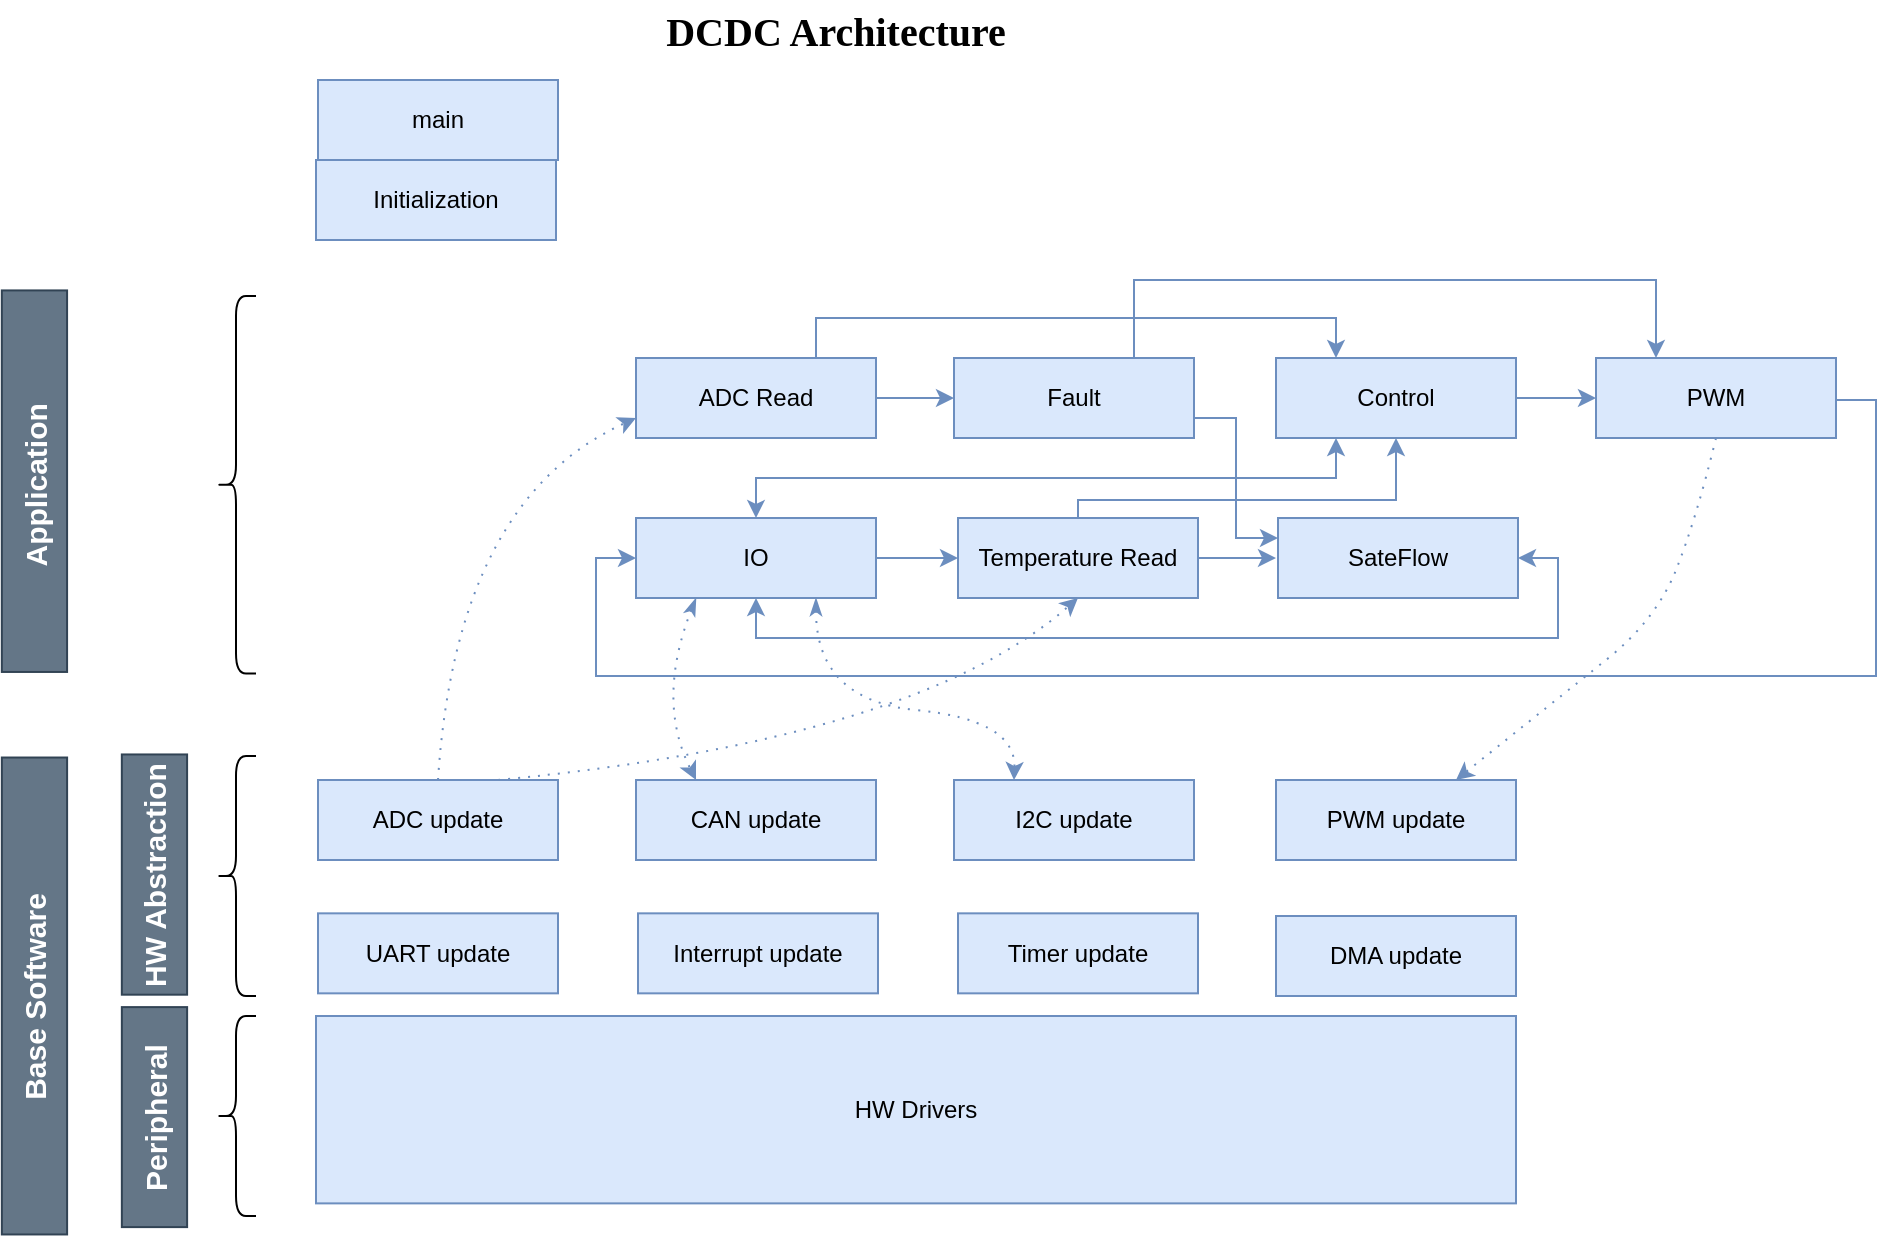 <mxfile version="28.2.8" pages="3">
  <diagram name="SystemArchitecture" id="zD8spriSL8IB__r1vqjs">
    <mxGraphModel dx="1426" dy="743" grid="1" gridSize="10" guides="1" tooltips="1" connect="1" arrows="1" fold="1" page="1" pageScale="1" pageWidth="1169" pageHeight="1654" math="0" shadow="0">
      <root>
        <mxCell id="0" />
        <mxCell id="1" parent="0" />
        <mxCell id="E9hxgc0Kf8g65JKNGGpH-1" value="" style="group" parent="1" vertex="1" connectable="0">
          <mxGeometry x="162.91" y="80" width="937.09" height="617.23" as="geometry" />
        </mxCell>
        <mxCell id="--Kc1-u7imaK9N0Lt6Lz-3" value="DCDC Architecture" style="text;html=1;whiteSpace=wrap;align=center;verticalAlign=middle;rounded=0;fontStyle=1;fontSize=20;fontFamily=Verdana;" parent="E9hxgc0Kf8g65JKNGGpH-1" vertex="1">
          <mxGeometry x="197.09" width="440" height="30" as="geometry" />
        </mxCell>
        <mxCell id="--Kc1-u7imaK9N0Lt6Lz-8" value="Application&amp;nbsp;" style="text;html=1;whiteSpace=wrap;strokeColor=#314354;fillColor=light-dark(#647687, #171717);align=center;verticalAlign=middle;rounded=0;fontStyle=1;fontColor=light-dark(#ffffff, #ede9e9);fontSize=15;rotation=-90;" parent="E9hxgc0Kf8g65JKNGGpH-1" vertex="1">
          <mxGeometry x="-79.07" y="224.28" width="190.77" height="32.63" as="geometry" />
        </mxCell>
        <mxCell id="yyZL4FL2MjjgsQrEpS_3-6" value="Initialization" style="whiteSpace=wrap;html=1;fillColor=#dae8fc;strokeColor=#6c8ebf;" parent="E9hxgc0Kf8g65JKNGGpH-1" vertex="1">
          <mxGeometry x="157.09" y="80" width="120" height="40" as="geometry" />
        </mxCell>
        <mxCell id="yyZL4FL2MjjgsQrEpS_3-31" value="Base Software" style="text;html=1;whiteSpace=wrap;strokeColor=#314354;fillColor=light-dark(#647687, #171717);align=center;verticalAlign=middle;rounded=0;fontStyle=1;fontColor=light-dark(#ffffff, #ede9e9);fontSize=15;rotation=-90;" parent="E9hxgc0Kf8g65JKNGGpH-1" vertex="1">
          <mxGeometry x="-102.91" y="481.68" width="238.47" height="32.63" as="geometry" />
        </mxCell>
        <mxCell id="yyZL4FL2MjjgsQrEpS_3-32" value="PWM update" style="whiteSpace=wrap;html=1;fillColor=#dae8fc;strokeColor=#6c8ebf;" parent="E9hxgc0Kf8g65JKNGGpH-1" vertex="1">
          <mxGeometry x="637.09" y="390" width="120" height="40" as="geometry" />
        </mxCell>
        <mxCell id="yyZL4FL2MjjgsQrEpS_3-33" value="ADC update" style="whiteSpace=wrap;html=1;fillColor=#dae8fc;strokeColor=#6c8ebf;" parent="E9hxgc0Kf8g65JKNGGpH-1" vertex="1">
          <mxGeometry x="158.09" y="390" width="120" height="40" as="geometry" />
        </mxCell>
        <mxCell id="yyZL4FL2MjjgsQrEpS_3-35" value="I2C update" style="whiteSpace=wrap;html=1;fillColor=#dae8fc;strokeColor=#6c8ebf;" parent="E9hxgc0Kf8g65JKNGGpH-1" vertex="1">
          <mxGeometry x="476.09" y="390" width="120" height="40" as="geometry" />
        </mxCell>
        <mxCell id="yyZL4FL2MjjgsQrEpS_3-38" value="HW Abstraction" style="text;html=1;whiteSpace=wrap;strokeColor=#314354;fillColor=light-dark(#647687, #171717);align=center;verticalAlign=middle;rounded=0;fontStyle=1;fontColor=light-dark(#ffffff, #ede9e9);fontSize=15;rotation=-90;" parent="E9hxgc0Kf8g65JKNGGpH-1" vertex="1">
          <mxGeometry x="16.26" y="420.97" width="120.12" height="32.63" as="geometry" />
        </mxCell>
        <mxCell id="yyZL4FL2MjjgsQrEpS_3-39" value="Peripheral" style="text;html=1;whiteSpace=wrap;strokeColor=#314354;fillColor=light-dark(#647687, #171717);align=center;verticalAlign=middle;rounded=0;fontStyle=1;fontColor=light-dark(#ffffff, #ede9e9);fontSize=15;rotation=-90;" parent="E9hxgc0Kf8g65JKNGGpH-1" vertex="1">
          <mxGeometry x="21.33" y="542.24" width="110" height="32.63" as="geometry" />
        </mxCell>
        <mxCell id="yyZL4FL2MjjgsQrEpS_3-40" value="UART update" style="whiteSpace=wrap;html=1;fillColor=#dae8fc;strokeColor=#6c8ebf;" parent="E9hxgc0Kf8g65JKNGGpH-1" vertex="1">
          <mxGeometry x="158.09" y="456.67" width="120" height="40" as="geometry" />
        </mxCell>
        <mxCell id="yyZL4FL2MjjgsQrEpS_3-42" value="" style="curved=1;endArrow=classic;html=1;rounded=0;entryX=0;entryY=0.75;entryDx=0;entryDy=0;exitX=0.5;exitY=0;exitDx=0;exitDy=0;dashed=1;dashPattern=1 4;fillColor=#dae8fc;strokeColor=#6c8ebf;" parent="E9hxgc0Kf8g65JKNGGpH-1" source="yyZL4FL2MjjgsQrEpS_3-33" target="yyZL4FL2MjjgsQrEpS_3-7" edge="1">
          <mxGeometry width="50" height="50" relative="1" as="geometry">
            <mxPoint x="357.09" y="448" as="sourcePoint" />
            <mxPoint x="407.09" y="398" as="targetPoint" />
            <Array as="points">
              <mxPoint x="227.09" y="250" />
            </Array>
          </mxGeometry>
        </mxCell>
        <mxCell id="yyZL4FL2MjjgsQrEpS_3-44" value="Interrupt update" style="whiteSpace=wrap;html=1;fillColor=#dae8fc;strokeColor=#6c8ebf;" parent="E9hxgc0Kf8g65JKNGGpH-1" vertex="1">
          <mxGeometry x="318.09" y="456.67" width="120" height="40" as="geometry" />
        </mxCell>
        <mxCell id="yyZL4FL2MjjgsQrEpS_3-45" value="Timer update" style="whiteSpace=wrap;html=1;fillColor=#dae8fc;strokeColor=#6c8ebf;" parent="E9hxgc0Kf8g65JKNGGpH-1" vertex="1">
          <mxGeometry x="478.09" y="456.67" width="120" height="40" as="geometry" />
        </mxCell>
        <mxCell id="yyZL4FL2MjjgsQrEpS_3-46" value="DMA update" style="whiteSpace=wrap;html=1;fillColor=#dae8fc;strokeColor=#6c8ebf;" parent="E9hxgc0Kf8g65JKNGGpH-1" vertex="1">
          <mxGeometry x="637.09" y="458" width="120" height="40" as="geometry" />
        </mxCell>
        <mxCell id="yyZL4FL2MjjgsQrEpS_3-47" value="" style="shape=curlyBracket;whiteSpace=wrap;html=1;rounded=1;labelPosition=left;verticalLabelPosition=middle;align=right;verticalAlign=middle;" parent="E9hxgc0Kf8g65JKNGGpH-1" vertex="1">
          <mxGeometry x="107.09" y="148" width="20" height="188.75" as="geometry" />
        </mxCell>
        <mxCell id="yyZL4FL2MjjgsQrEpS_3-48" value="" style="shape=curlyBracket;whiteSpace=wrap;html=1;rounded=1;labelPosition=left;verticalLabelPosition=middle;align=right;verticalAlign=middle;" parent="E9hxgc0Kf8g65JKNGGpH-1" vertex="1">
          <mxGeometry x="107.09" y="378" width="20" height="120" as="geometry" />
        </mxCell>
        <mxCell id="yyZL4FL2MjjgsQrEpS_3-49" value="" style="shape=curlyBracket;whiteSpace=wrap;html=1;rounded=1;labelPosition=left;verticalLabelPosition=middle;align=right;verticalAlign=middle;" parent="E9hxgc0Kf8g65JKNGGpH-1" vertex="1">
          <mxGeometry x="107.09" y="508" width="20" height="100" as="geometry" />
        </mxCell>
        <mxCell id="yyZL4FL2MjjgsQrEpS_3-50" value="HW Drivers" style="whiteSpace=wrap;html=1;fillColor=#dae8fc;strokeColor=#6c8ebf;" parent="E9hxgc0Kf8g65JKNGGpH-1" vertex="1">
          <mxGeometry x="157.09" y="508" width="600" height="93.69" as="geometry" />
        </mxCell>
        <mxCell id="yyZL4FL2MjjgsQrEpS_3-60" value="" style="curved=1;endArrow=classic;html=1;rounded=0;entryX=0.75;entryY=0;entryDx=0;entryDy=0;exitX=0.5;exitY=1;exitDx=0;exitDy=0;dashed=1;dashPattern=1 4;fillColor=#dae8fc;strokeColor=#6c8ebf;" parent="E9hxgc0Kf8g65JKNGGpH-1" source="yyZL4FL2MjjgsQrEpS_3-12" target="yyZL4FL2MjjgsQrEpS_3-32" edge="1">
          <mxGeometry width="50" height="50" relative="1" as="geometry">
            <mxPoint x="327.09" y="439" as="sourcePoint" />
            <mxPoint x="327.09" y="270" as="targetPoint" />
            <Array as="points">
              <mxPoint x="847.09" y="260" />
              <mxPoint x="827.09" y="310" />
              <mxPoint x="777.09" y="350" />
            </Array>
          </mxGeometry>
        </mxCell>
        <mxCell id="yyZL4FL2MjjgsQrEpS_3-34" value="CAN update" style="whiteSpace=wrap;html=1;fillColor=#dae8fc;strokeColor=#6c8ebf;" parent="E9hxgc0Kf8g65JKNGGpH-1" vertex="1">
          <mxGeometry x="317.09" y="390" width="120" height="40" as="geometry" />
        </mxCell>
        <mxCell id="yyZL4FL2MjjgsQrEpS_3-62" value="" style="curved=1;endArrow=classic;html=1;rounded=0;entryX=0.5;entryY=1;entryDx=0;entryDy=0;exitX=0.75;exitY=0;exitDx=0;exitDy=0;dashed=1;dashPattern=1 4;fillColor=#dae8fc;strokeColor=#6c8ebf;" parent="E9hxgc0Kf8g65JKNGGpH-1" source="yyZL4FL2MjjgsQrEpS_3-33" target="yyZL4FL2MjjgsQrEpS_3-8" edge="1">
          <mxGeometry width="50" height="50" relative="1" as="geometry">
            <mxPoint x="237.09" y="481" as="sourcePoint" />
            <mxPoint x="336.09" y="300" as="targetPoint" />
            <Array as="points">
              <mxPoint x="457.09" y="370" />
            </Array>
          </mxGeometry>
        </mxCell>
        <mxCell id="yyZL4FL2MjjgsQrEpS_3-63" value="" style="curved=1;endArrow=classic;html=1;rounded=0;entryX=0.25;entryY=0;entryDx=0;entryDy=0;exitX=0.25;exitY=1;exitDx=0;exitDy=0;dashPattern=1 4;fillColor=#dae8fc;strokeColor=#6c8ebf;startArrow=classicThin;startFill=1;dashed=1;" parent="E9hxgc0Kf8g65JKNGGpH-1" source="yyZL4FL2MjjgsQrEpS_3-15" target="yyZL4FL2MjjgsQrEpS_3-34" edge="1">
          <mxGeometry width="50" height="50" relative="1" as="geometry">
            <mxPoint x="507.09" y="471" as="sourcePoint" />
            <mxPoint x="797.09" y="380" as="targetPoint" />
            <Array as="points">
              <mxPoint x="327.09" y="350" />
            </Array>
          </mxGeometry>
        </mxCell>
        <mxCell id="yyZL4FL2MjjgsQrEpS_3-65" value="" style="curved=1;endArrow=classic;html=1;rounded=0;entryX=0.25;entryY=0;entryDx=0;entryDy=0;exitX=0.75;exitY=1;exitDx=0;exitDy=0;dashPattern=1 4;fillColor=#dae8fc;strokeColor=#6c8ebf;startArrow=classicThin;startFill=1;dashed=1;" parent="E9hxgc0Kf8g65JKNGGpH-1" source="yyZL4FL2MjjgsQrEpS_3-15" target="yyZL4FL2MjjgsQrEpS_3-35" edge="1">
          <mxGeometry width="50" height="50" relative="1" as="geometry">
            <mxPoint x="357.09" y="350" as="sourcePoint" />
            <mxPoint x="357.09" y="441" as="targetPoint" />
            <Array as="points">
              <mxPoint x="407.09" y="350" />
              <mxPoint x="507.09" y="360" />
            </Array>
          </mxGeometry>
        </mxCell>
        <mxCell id="E9hxgc0Kf8g65JKNGGpH-2" value="" style="group" parent="E9hxgc0Kf8g65JKNGGpH-1" vertex="1" connectable="0">
          <mxGeometry x="157.09" y="140" width="780" height="198" as="geometry" />
        </mxCell>
        <mxCell id="yyZL4FL2MjjgsQrEpS_3-20" style="edgeStyle=orthogonalEdgeStyle;rounded=0;orthogonalLoop=1;jettySize=auto;html=1;exitX=1;exitY=0.5;exitDx=0;exitDy=0;entryX=0;entryY=0.5;entryDx=0;entryDy=0;fillColor=#dae8fc;strokeColor=#6c8ebf;" parent="E9hxgc0Kf8g65JKNGGpH-2" source="yyZL4FL2MjjgsQrEpS_3-7" target="yyZL4FL2MjjgsQrEpS_3-9" edge="1">
          <mxGeometry relative="1" as="geometry" />
        </mxCell>
        <mxCell id="yyZL4FL2MjjgsQrEpS_3-7" value="ADC Read" style="whiteSpace=wrap;html=1;fillColor=#dae8fc;strokeColor=#6c8ebf;" parent="E9hxgc0Kf8g65JKNGGpH-2" vertex="1">
          <mxGeometry x="160" y="39" width="120" height="40" as="geometry" />
        </mxCell>
        <mxCell id="yyZL4FL2MjjgsQrEpS_3-26" style="edgeStyle=orthogonalEdgeStyle;rounded=0;orthogonalLoop=1;jettySize=auto;html=1;exitX=1;exitY=0.5;exitDx=0;exitDy=0;fillColor=#dae8fc;strokeColor=#6c8ebf;" parent="E9hxgc0Kf8g65JKNGGpH-2" source="yyZL4FL2MjjgsQrEpS_3-8" edge="1">
          <mxGeometry relative="1" as="geometry">
            <mxPoint x="480.0" y="139.471" as="targetPoint" />
          </mxGeometry>
        </mxCell>
        <mxCell id="yyZL4FL2MjjgsQrEpS_3-58" style="edgeStyle=orthogonalEdgeStyle;rounded=0;orthogonalLoop=1;jettySize=auto;html=1;exitX=0.5;exitY=0;exitDx=0;exitDy=0;entryX=0.5;entryY=1;entryDx=0;entryDy=0;fillColor=#dae8fc;strokeColor=#6c8ebf;" parent="E9hxgc0Kf8g65JKNGGpH-2" source="yyZL4FL2MjjgsQrEpS_3-8" target="yyZL4FL2MjjgsQrEpS_3-11" edge="1">
          <mxGeometry relative="1" as="geometry">
            <Array as="points">
              <mxPoint x="381.0" y="110" />
              <mxPoint x="540" y="110" />
            </Array>
          </mxGeometry>
        </mxCell>
        <mxCell id="yyZL4FL2MjjgsQrEpS_3-8" value="Temperature Read" style="whiteSpace=wrap;html=1;fillColor=#dae8fc;strokeColor=#6c8ebf;" parent="E9hxgc0Kf8g65JKNGGpH-2" vertex="1">
          <mxGeometry x="321" y="119" width="120" height="40" as="geometry" />
        </mxCell>
        <mxCell id="yyZL4FL2MjjgsQrEpS_3-43" style="edgeStyle=orthogonalEdgeStyle;rounded=0;orthogonalLoop=1;jettySize=auto;html=1;exitX=1;exitY=0.75;exitDx=0;exitDy=0;entryX=0;entryY=0.25;entryDx=0;entryDy=0;fillColor=#dae8fc;strokeColor=#6c8ebf;" parent="E9hxgc0Kf8g65JKNGGpH-2" source="yyZL4FL2MjjgsQrEpS_3-9" target="yyZL4FL2MjjgsQrEpS_3-10" edge="1">
          <mxGeometry relative="1" as="geometry" />
        </mxCell>
        <mxCell id="yyZL4FL2MjjgsQrEpS_3-9" value="Fault" style="whiteSpace=wrap;html=1;fillColor=#dae8fc;strokeColor=#6c8ebf;" parent="E9hxgc0Kf8g65JKNGGpH-2" vertex="1">
          <mxGeometry x="319" y="39" width="120" height="40" as="geometry" />
        </mxCell>
        <mxCell id="yyZL4FL2MjjgsQrEpS_3-27" style="edgeStyle=orthogonalEdgeStyle;rounded=0;orthogonalLoop=1;jettySize=auto;html=1;exitX=1;exitY=0.5;exitDx=0;exitDy=0;entryX=0.5;entryY=1;entryDx=0;entryDy=0;fillColor=#dae8fc;strokeColor=#6c8ebf;startArrow=classic;startFill=1;" parent="E9hxgc0Kf8g65JKNGGpH-2" source="yyZL4FL2MjjgsQrEpS_3-10" target="yyZL4FL2MjjgsQrEpS_3-15" edge="1">
          <mxGeometry relative="1" as="geometry" />
        </mxCell>
        <mxCell id="yyZL4FL2MjjgsQrEpS_3-10" value="SateFlow" style="whiteSpace=wrap;html=1;fillColor=#dae8fc;strokeColor=#6c8ebf;" parent="E9hxgc0Kf8g65JKNGGpH-2" vertex="1">
          <mxGeometry x="481.0" y="119" width="120" height="40" as="geometry" />
        </mxCell>
        <mxCell id="yyZL4FL2MjjgsQrEpS_3-22" style="edgeStyle=orthogonalEdgeStyle;rounded=0;orthogonalLoop=1;jettySize=auto;html=1;exitX=1;exitY=0.5;exitDx=0;exitDy=0;entryX=0;entryY=0.5;entryDx=0;entryDy=0;fillColor=#dae8fc;strokeColor=#6c8ebf;" parent="E9hxgc0Kf8g65JKNGGpH-2" source="yyZL4FL2MjjgsQrEpS_3-11" target="yyZL4FL2MjjgsQrEpS_3-12" edge="1">
          <mxGeometry relative="1" as="geometry" />
        </mxCell>
        <mxCell id="yyZL4FL2MjjgsQrEpS_3-11" value="Control" style="whiteSpace=wrap;html=1;fillColor=#dae8fc;strokeColor=#6c8ebf;" parent="E9hxgc0Kf8g65JKNGGpH-2" vertex="1">
          <mxGeometry x="480.0" y="39" width="120" height="40" as="geometry" />
        </mxCell>
        <mxCell id="yyZL4FL2MjjgsQrEpS_3-24" style="edgeStyle=orthogonalEdgeStyle;rounded=0;orthogonalLoop=1;jettySize=auto;html=1;exitX=1;exitY=0.5;exitDx=0;exitDy=0;entryX=0;entryY=0.5;entryDx=0;entryDy=0;fillColor=#dae8fc;strokeColor=#6c8ebf;" parent="E9hxgc0Kf8g65JKNGGpH-2" source="yyZL4FL2MjjgsQrEpS_3-12" target="yyZL4FL2MjjgsQrEpS_3-15" edge="1">
          <mxGeometry relative="1" as="geometry">
            <Array as="points">
              <mxPoint x="780" y="60" />
              <mxPoint x="780" y="198" />
              <mxPoint x="140" y="198" />
              <mxPoint x="140" y="139" />
            </Array>
          </mxGeometry>
        </mxCell>
        <mxCell id="yyZL4FL2MjjgsQrEpS_3-12" value="PWM" style="whiteSpace=wrap;html=1;fillColor=#dae8fc;strokeColor=#6c8ebf;" parent="E9hxgc0Kf8g65JKNGGpH-2" vertex="1">
          <mxGeometry x="640" y="39" width="120" height="40" as="geometry" />
        </mxCell>
        <mxCell id="yyZL4FL2MjjgsQrEpS_3-25" style="edgeStyle=orthogonalEdgeStyle;rounded=0;orthogonalLoop=1;jettySize=auto;html=1;exitX=1;exitY=0.5;exitDx=0;exitDy=0;entryX=0;entryY=0.5;entryDx=0;entryDy=0;fillColor=#dae8fc;strokeColor=#6c8ebf;" parent="E9hxgc0Kf8g65JKNGGpH-2" source="yyZL4FL2MjjgsQrEpS_3-15" target="yyZL4FL2MjjgsQrEpS_3-8" edge="1">
          <mxGeometry relative="1" as="geometry" />
        </mxCell>
        <mxCell id="yyZL4FL2MjjgsQrEpS_3-59" style="edgeStyle=orthogonalEdgeStyle;rounded=0;orthogonalLoop=1;jettySize=auto;html=1;exitX=0.5;exitY=0;exitDx=0;exitDy=0;entryX=0.25;entryY=1;entryDx=0;entryDy=0;fillColor=#dae8fc;strokeColor=#6c8ebf;startArrow=classic;startFill=1;" parent="E9hxgc0Kf8g65JKNGGpH-2" source="yyZL4FL2MjjgsQrEpS_3-15" target="yyZL4FL2MjjgsQrEpS_3-11" edge="1">
          <mxGeometry relative="1" as="geometry" />
        </mxCell>
        <mxCell id="yyZL4FL2MjjgsQrEpS_3-15" value="IO" style="whiteSpace=wrap;html=1;fillColor=#dae8fc;strokeColor=#6c8ebf;" parent="E9hxgc0Kf8g65JKNGGpH-2" vertex="1">
          <mxGeometry x="160" y="119" width="120" height="40" as="geometry" />
        </mxCell>
        <mxCell id="yyZL4FL2MjjgsQrEpS_3-68" style="edgeStyle=orthogonalEdgeStyle;rounded=0;orthogonalLoop=1;jettySize=auto;html=1;exitX=0.75;exitY=0;exitDx=0;exitDy=0;entryX=0.25;entryY=0;entryDx=0;entryDy=0;fillColor=#dae8fc;strokeColor=#6c8ebf;" parent="E9hxgc0Kf8g65JKNGGpH-2" source="yyZL4FL2MjjgsQrEpS_3-7" target="yyZL4FL2MjjgsQrEpS_3-11" edge="1">
          <mxGeometry relative="1" as="geometry">
            <mxPoint x="320" y="20" as="sourcePoint" />
            <mxPoint x="359.0" y="20" as="targetPoint" />
          </mxGeometry>
        </mxCell>
        <mxCell id="yyZL4FL2MjjgsQrEpS_3-70" style="edgeStyle=orthogonalEdgeStyle;rounded=0;orthogonalLoop=1;jettySize=auto;html=1;exitX=0.75;exitY=0;exitDx=0;exitDy=0;entryX=0.25;entryY=0;entryDx=0;entryDy=0;fillColor=#dae8fc;strokeColor=#6c8ebf;" parent="E9hxgc0Kf8g65JKNGGpH-2" source="yyZL4FL2MjjgsQrEpS_3-9" target="yyZL4FL2MjjgsQrEpS_3-12" edge="1">
          <mxGeometry relative="1" as="geometry">
            <mxPoint x="450.0" y="10" as="sourcePoint" />
            <mxPoint x="710" y="10" as="targetPoint" />
            <Array as="points">
              <mxPoint x="409.0" />
              <mxPoint x="670" />
            </Array>
          </mxGeometry>
        </mxCell>
        <mxCell id="yyZL4FL2MjjgsQrEpS_3-5" value="main" style="whiteSpace=wrap;html=1;fillColor=#dae8fc;strokeColor=#6c8ebf;" parent="E9hxgc0Kf8g65JKNGGpH-1" vertex="1">
          <mxGeometry x="158.09" y="40" width="120" height="40" as="geometry" />
        </mxCell>
      </root>
    </mxGraphModel>
  </diagram>
  <diagram name="Sequence_Diagram" id="flMlU_9UO6tvpNuWzusJ">
    <mxGraphModel dx="1188" dy="619" grid="1" gridSize="10" guides="1" tooltips="1" connect="1" arrows="1" fold="1" page="1" pageScale="1" pageWidth="1169" pageHeight="1654" math="0" shadow="0">
      <root>
        <mxCell id="FXYeFuNl3OhAtjeP8-v4-0" />
        <mxCell id="FXYeFuNl3OhAtjeP8-v4-1" parent="FXYeFuNl3OhAtjeP8-v4-0" />
        <mxCell id="FXYeFuNl3OhAtjeP8-v4-2" value="DCDC Sequence Diagram" style="text;html=1;whiteSpace=wrap;align=center;verticalAlign=middle;rounded=0;fontStyle=1;fontSize=20;fontFamily=Verdana;" parent="FXYeFuNl3OhAtjeP8-v4-1" vertex="1">
          <mxGeometry x="350" y="90" width="440" height="30" as="geometry" />
        </mxCell>
        <mxCell id="ZxTUHdGG_rWWv10iBe_O-0" value="ADC ISR" style="shape=umlLifeline;perimeter=lifelinePerimeter;whiteSpace=wrap;html=1;container=1;dropTarget=0;collapsible=0;recursiveResize=0;outlineConnect=0;portConstraint=eastwest;newEdgeStyle={&quot;curved&quot;:0,&quot;rounded&quot;:0};" parent="FXYeFuNl3OhAtjeP8-v4-1" vertex="1">
          <mxGeometry x="440" y="150" width="120" height="300" as="geometry" />
        </mxCell>
        <mxCell id="ZxTUHdGG_rWWv10iBe_O-1" value="" style="html=1;points=[[0,0,0,0,5],[0,1,0,0,-5],[1,0,0,0,5],[1,1,0,0,-5]];perimeter=orthogonalPerimeter;outlineConnect=0;targetShapes=umlLifeline;portConstraint=eastwest;newEdgeStyle={&quot;curved&quot;:0,&quot;rounded&quot;:0};" parent="ZxTUHdGG_rWWv10iBe_O-0" vertex="1">
          <mxGeometry x="55" y="60" width="10" height="110" as="geometry" />
        </mxCell>
        <mxCell id="CC0CITAcYaYVouA5KLZA-4" value="PWM Hw" style="shape=umlLifeline;perimeter=lifelinePerimeter;whiteSpace=wrap;html=1;container=1;dropTarget=0;collapsible=0;recursiveResize=0;outlineConnect=0;portConstraint=eastwest;newEdgeStyle={&quot;curved&quot;:0,&quot;rounded&quot;:0};" parent="FXYeFuNl3OhAtjeP8-v4-1" vertex="1">
          <mxGeometry x="761.83" y="150" width="118.17" height="300" as="geometry" />
        </mxCell>
        <mxCell id="CC0CITAcYaYVouA5KLZA-5" value="" style="html=1;points=[[0,0,0,0,5],[0,1,0,0,-5],[1,0,0,0,5],[1,1,0,0,-5]];perimeter=orthogonalPerimeter;outlineConnect=0;targetShapes=umlLifeline;portConstraint=eastwest;newEdgeStyle={&quot;curved&quot;:0,&quot;rounded&quot;:0};" parent="CC0CITAcYaYVouA5KLZA-4" vertex="1">
          <mxGeometry x="54.09" y="60" width="10" height="180" as="geometry" />
        </mxCell>
        <mxCell id="CC0CITAcYaYVouA5KLZA-19" value="Main" style="shape=umlLifeline;perimeter=lifelinePerimeter;whiteSpace=wrap;html=1;container=1;dropTarget=0;collapsible=0;recursiveResize=0;outlineConnect=0;portConstraint=eastwest;newEdgeStyle={&quot;curved&quot;:0,&quot;rounded&quot;:0};" parent="FXYeFuNl3OhAtjeP8-v4-1" vertex="1">
          <mxGeometry x="280" y="150" width="120" height="300" as="geometry" />
        </mxCell>
        <mxCell id="CC0CITAcYaYVouA5KLZA-20" value="Init" style="html=1;points=[[0,0,0,0,5],[0,1,0,0,-5],[1,0,0,0,5],[1,1,0,0,-5]];perimeter=orthogonalPerimeter;outlineConnect=0;targetShapes=umlLifeline;portConstraint=eastwest;newEdgeStyle={&quot;curved&quot;:0,&quot;rounded&quot;:0};horizontal=0;" parent="CC0CITAcYaYVouA5KLZA-19" vertex="1">
          <mxGeometry x="30" y="60" width="60" height="80" as="geometry" />
        </mxCell>
        <mxCell id="KyPUuEgOpZWKgeXutCyd-3" value="Application" style="html=1;points=[[0,0,0,0,5],[0,1,0,0,-5],[1,0,0,0,5],[1,1,0,0,-5]];perimeter=orthogonalPerimeter;outlineConnect=0;targetShapes=umlLifeline;portConstraint=eastwest;newEdgeStyle={&quot;curved&quot;:0,&quot;rounded&quot;:0};horizontal=0;" vertex="1" parent="CC0CITAcYaYVouA5KLZA-19">
          <mxGeometry x="30" y="160" width="60" height="80" as="geometry" />
        </mxCell>
        <mxCell id="CC0CITAcYaYVouA5KLZA-21" style="edgeStyle=orthogonalEdgeStyle;rounded=0;orthogonalLoop=1;jettySize=auto;html=1;curved=0;exitX=0;exitY=1;exitDx=0;exitDy=-5;exitPerimeter=0;entryX=1;entryY=1;entryDx=0;entryDy=-5;entryPerimeter=0;" parent="FXYeFuNl3OhAtjeP8-v4-1" source="KyPUuEgOpZWKgeXutCyd-2" target="ZxTUHdGG_rWWv10iBe_O-1" edge="1">
          <mxGeometry relative="1" as="geometry">
            <mxPoint x="505" y="310" as="targetPoint" />
            <mxPoint x="490" y="210" as="sourcePoint" />
            <Array as="points" />
          </mxGeometry>
        </mxCell>
        <mxCell id="CC0CITAcYaYVouA5KLZA-22" value="ADC EOC" style="edgeLabel;html=1;align=center;verticalAlign=middle;resizable=0;points=[];" parent="CC0CITAcYaYVouA5KLZA-21" vertex="1" connectable="0">
          <mxGeometry x="-0.087" y="1" relative="1" as="geometry">
            <mxPoint y="14" as="offset" />
          </mxGeometry>
        </mxCell>
        <mxCell id="KyPUuEgOpZWKgeXutCyd-0" value="ADC Hw" style="shape=umlLifeline;perimeter=lifelinePerimeter;whiteSpace=wrap;html=1;container=1;dropTarget=0;collapsible=0;recursiveResize=0;outlineConnect=0;portConstraint=eastwest;newEdgeStyle={&quot;curved&quot;:0,&quot;rounded&quot;:0};" vertex="1" parent="FXYeFuNl3OhAtjeP8-v4-1">
          <mxGeometry x="600" y="150" width="120" height="300" as="geometry" />
        </mxCell>
        <mxCell id="KyPUuEgOpZWKgeXutCyd-2" value="" style="html=1;points=[[0,0,0,0,5],[0,1,0,0,-5],[1,0,0,0,5],[1,1,0,0,-5]];perimeter=orthogonalPerimeter;outlineConnect=0;targetShapes=umlLifeline;portConstraint=eastwest;newEdgeStyle={&quot;curved&quot;:0,&quot;rounded&quot;:0};" vertex="1" parent="KyPUuEgOpZWKgeXutCyd-0">
          <mxGeometry x="55" y="60" width="10" height="110" as="geometry" />
        </mxCell>
        <mxCell id="KyPUuEgOpZWKgeXutCyd-4" style="rounded=0;orthogonalLoop=1;jettySize=auto;html=1;entryX=1;entryY=0;entryDx=0;entryDy=5;entryPerimeter=0;exitX=0;exitY=1;exitDx=0;exitDy=-5;exitPerimeter=0;" edge="1" parent="FXYeFuNl3OhAtjeP8-v4-1" source="ZxTUHdGG_rWWv10iBe_O-1" target="KyPUuEgOpZWKgeXutCyd-3">
          <mxGeometry relative="1" as="geometry">
            <mxPoint x="520" y="315" as="sourcePoint" />
            <mxPoint x="1111" y="250" as="targetPoint" />
          </mxGeometry>
        </mxCell>
        <mxCell id="KyPUuEgOpZWKgeXutCyd-5" value="Flag==1" style="edgeLabel;html=1;align=center;verticalAlign=middle;resizable=0;points=[];" vertex="1" connectable="0" parent="KyPUuEgOpZWKgeXutCyd-4">
          <mxGeometry x="-0.284" relative="1" as="geometry">
            <mxPoint x="-11" y="15" as="offset" />
          </mxGeometry>
        </mxCell>
        <mxCell id="KyPUuEgOpZWKgeXutCyd-6" style="rounded=0;orthogonalLoop=1;jettySize=auto;html=1;entryX=1;entryY=0;entryDx=0;entryDy=5;entryPerimeter=0;" edge="1" parent="FXYeFuNl3OhAtjeP8-v4-1" source="CC0CITAcYaYVouA5KLZA-4" target="KyPUuEgOpZWKgeXutCyd-2">
          <mxGeometry relative="1" as="geometry">
            <mxPoint x="747.67" y="270" as="sourcePoint" />
            <mxPoint x="559.17" y="265" as="targetPoint" />
            <Array as="points">
              <mxPoint x="740" y="215" />
            </Array>
          </mxGeometry>
        </mxCell>
        <mxCell id="KyPUuEgOpZWKgeXutCyd-7" value="counter=peak/valley" style="edgeLabel;html=1;align=center;verticalAlign=middle;resizable=0;points=[];" vertex="1" connectable="0" parent="KyPUuEgOpZWKgeXutCyd-6">
          <mxGeometry x="-0.284" relative="1" as="geometry">
            <mxPoint x="-14" y="15" as="offset" />
          </mxGeometry>
        </mxCell>
        <mxCell id="KyPUuEgOpZWKgeXutCyd-8" style="rounded=0;orthogonalLoop=1;jettySize=auto;html=1;entryX=0;entryY=1;entryDx=0;entryDy=-5;entryPerimeter=0;exitX=1;exitY=1;exitDx=0;exitDy=-5;exitPerimeter=0;" edge="1" parent="FXYeFuNl3OhAtjeP8-v4-1" source="KyPUuEgOpZWKgeXutCyd-3" target="CC0CITAcYaYVouA5KLZA-5">
          <mxGeometry relative="1" as="geometry">
            <mxPoint x="558" y="210" as="targetPoint" />
            <mxPoint x="460" y="210" as="sourcePoint" />
          </mxGeometry>
        </mxCell>
        <mxCell id="KyPUuEgOpZWKgeXutCyd-9" value="phase shift" style="edgeLabel;html=1;align=center;verticalAlign=middle;resizable=0;points=[];" vertex="1" connectable="0" parent="KyPUuEgOpZWKgeXutCyd-8">
          <mxGeometry x="-0.087" y="1" relative="1" as="geometry">
            <mxPoint x="177" y="16" as="offset" />
          </mxGeometry>
        </mxCell>
      </root>
    </mxGraphModel>
  </diagram>
  <diagram name="Flow Chart" id="fvL3zeScB2mlCw1xfv6Z">
    <mxGraphModel dx="1426" dy="743" grid="1" gridSize="10" guides="1" tooltips="1" connect="1" arrows="1" fold="1" page="1" pageScale="1" pageWidth="1169" pageHeight="1654" math="0" shadow="0">
      <root>
        <mxCell id="9LAZciDclR-t5JXDgcjd-0" />
        <mxCell id="9LAZciDclR-t5JXDgcjd-1" parent="9LAZciDclR-t5JXDgcjd-0" />
        <mxCell id="9LAZciDclR-t5JXDgcjd-2" value="DCDC Flow Chart Diagram" style="text;html=1;whiteSpace=wrap;align=center;verticalAlign=middle;rounded=0;fontStyle=1;fontSize=20;fontFamily=Verdana;" vertex="1" parent="9LAZciDclR-t5JXDgcjd-1">
          <mxGeometry x="350" y="90" width="440" height="30" as="geometry" />
        </mxCell>
      </root>
    </mxGraphModel>
  </diagram>
</mxfile>
